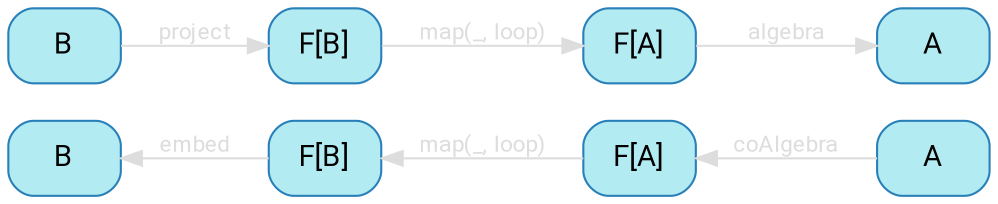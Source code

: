 digraph {
    bgcolor=transparent
    splines=false
    rankdir=LR
    rank=same

    // Default theme: disabled
    node[shape="rectangle" style="rounded,filled" color="#dddddd" fillcolor="#b2ebf2" fontcolor="#dddddd" fontname="Segoe UI,Roboto,Helvetica,Arial,sans-serif"]
    edge [color="#dddddd" fontcolor="#dddddd" fontname="Segoe UI,Roboto,Helvetica,Arial,sans-serif" fontsize=11]


    subgraph B_graph {
        anaB[label=B color="#2980B9" fillcolor="#b2ebf2" fontcolor="#000000"]
        cataB[label=B color="#2980B9" fillcolor="#b2ebf2" fontcolor="#000000"]
    }

    subgraph FB_graph {
        anaFB[label="F[B]" color="#2980B9" fillcolor="#b2ebf2" fontcolor="#000000"]
        cataFB[label="F[B]" color="#2980B9" fillcolor="#b2ebf2" fontcolor="#000000"]
    }

    subgraph FA_graph {
        anaFA[label="F[A]" color="#2980B9" fillcolor="#b2ebf2" fontcolor="#000000"]
        cataFA[label="F[A]" color="#2980B9" fillcolor="#b2ebf2" fontcolor="#000000"]
    }

    subgraph A_graph {
        anaA[label=A color="#2980B9" fillcolor="#b2ebf2" fontcolor="#000000"]
        cataA[label=A color="#2980B9" fillcolor="#b2ebf2" fontcolor="#000000"]
    }

    cataB  -> cataFB[label=project]
    cataFB -> cataFA[label="map(_, loop)"]
    cataFA -> cataA[label=algebra]

    anaA  -> anaFA[label=coAlgebra]
    anaFA -> anaFB[label="map(_, loop)"]
    anaFB -> anaB[label=embed]

}
